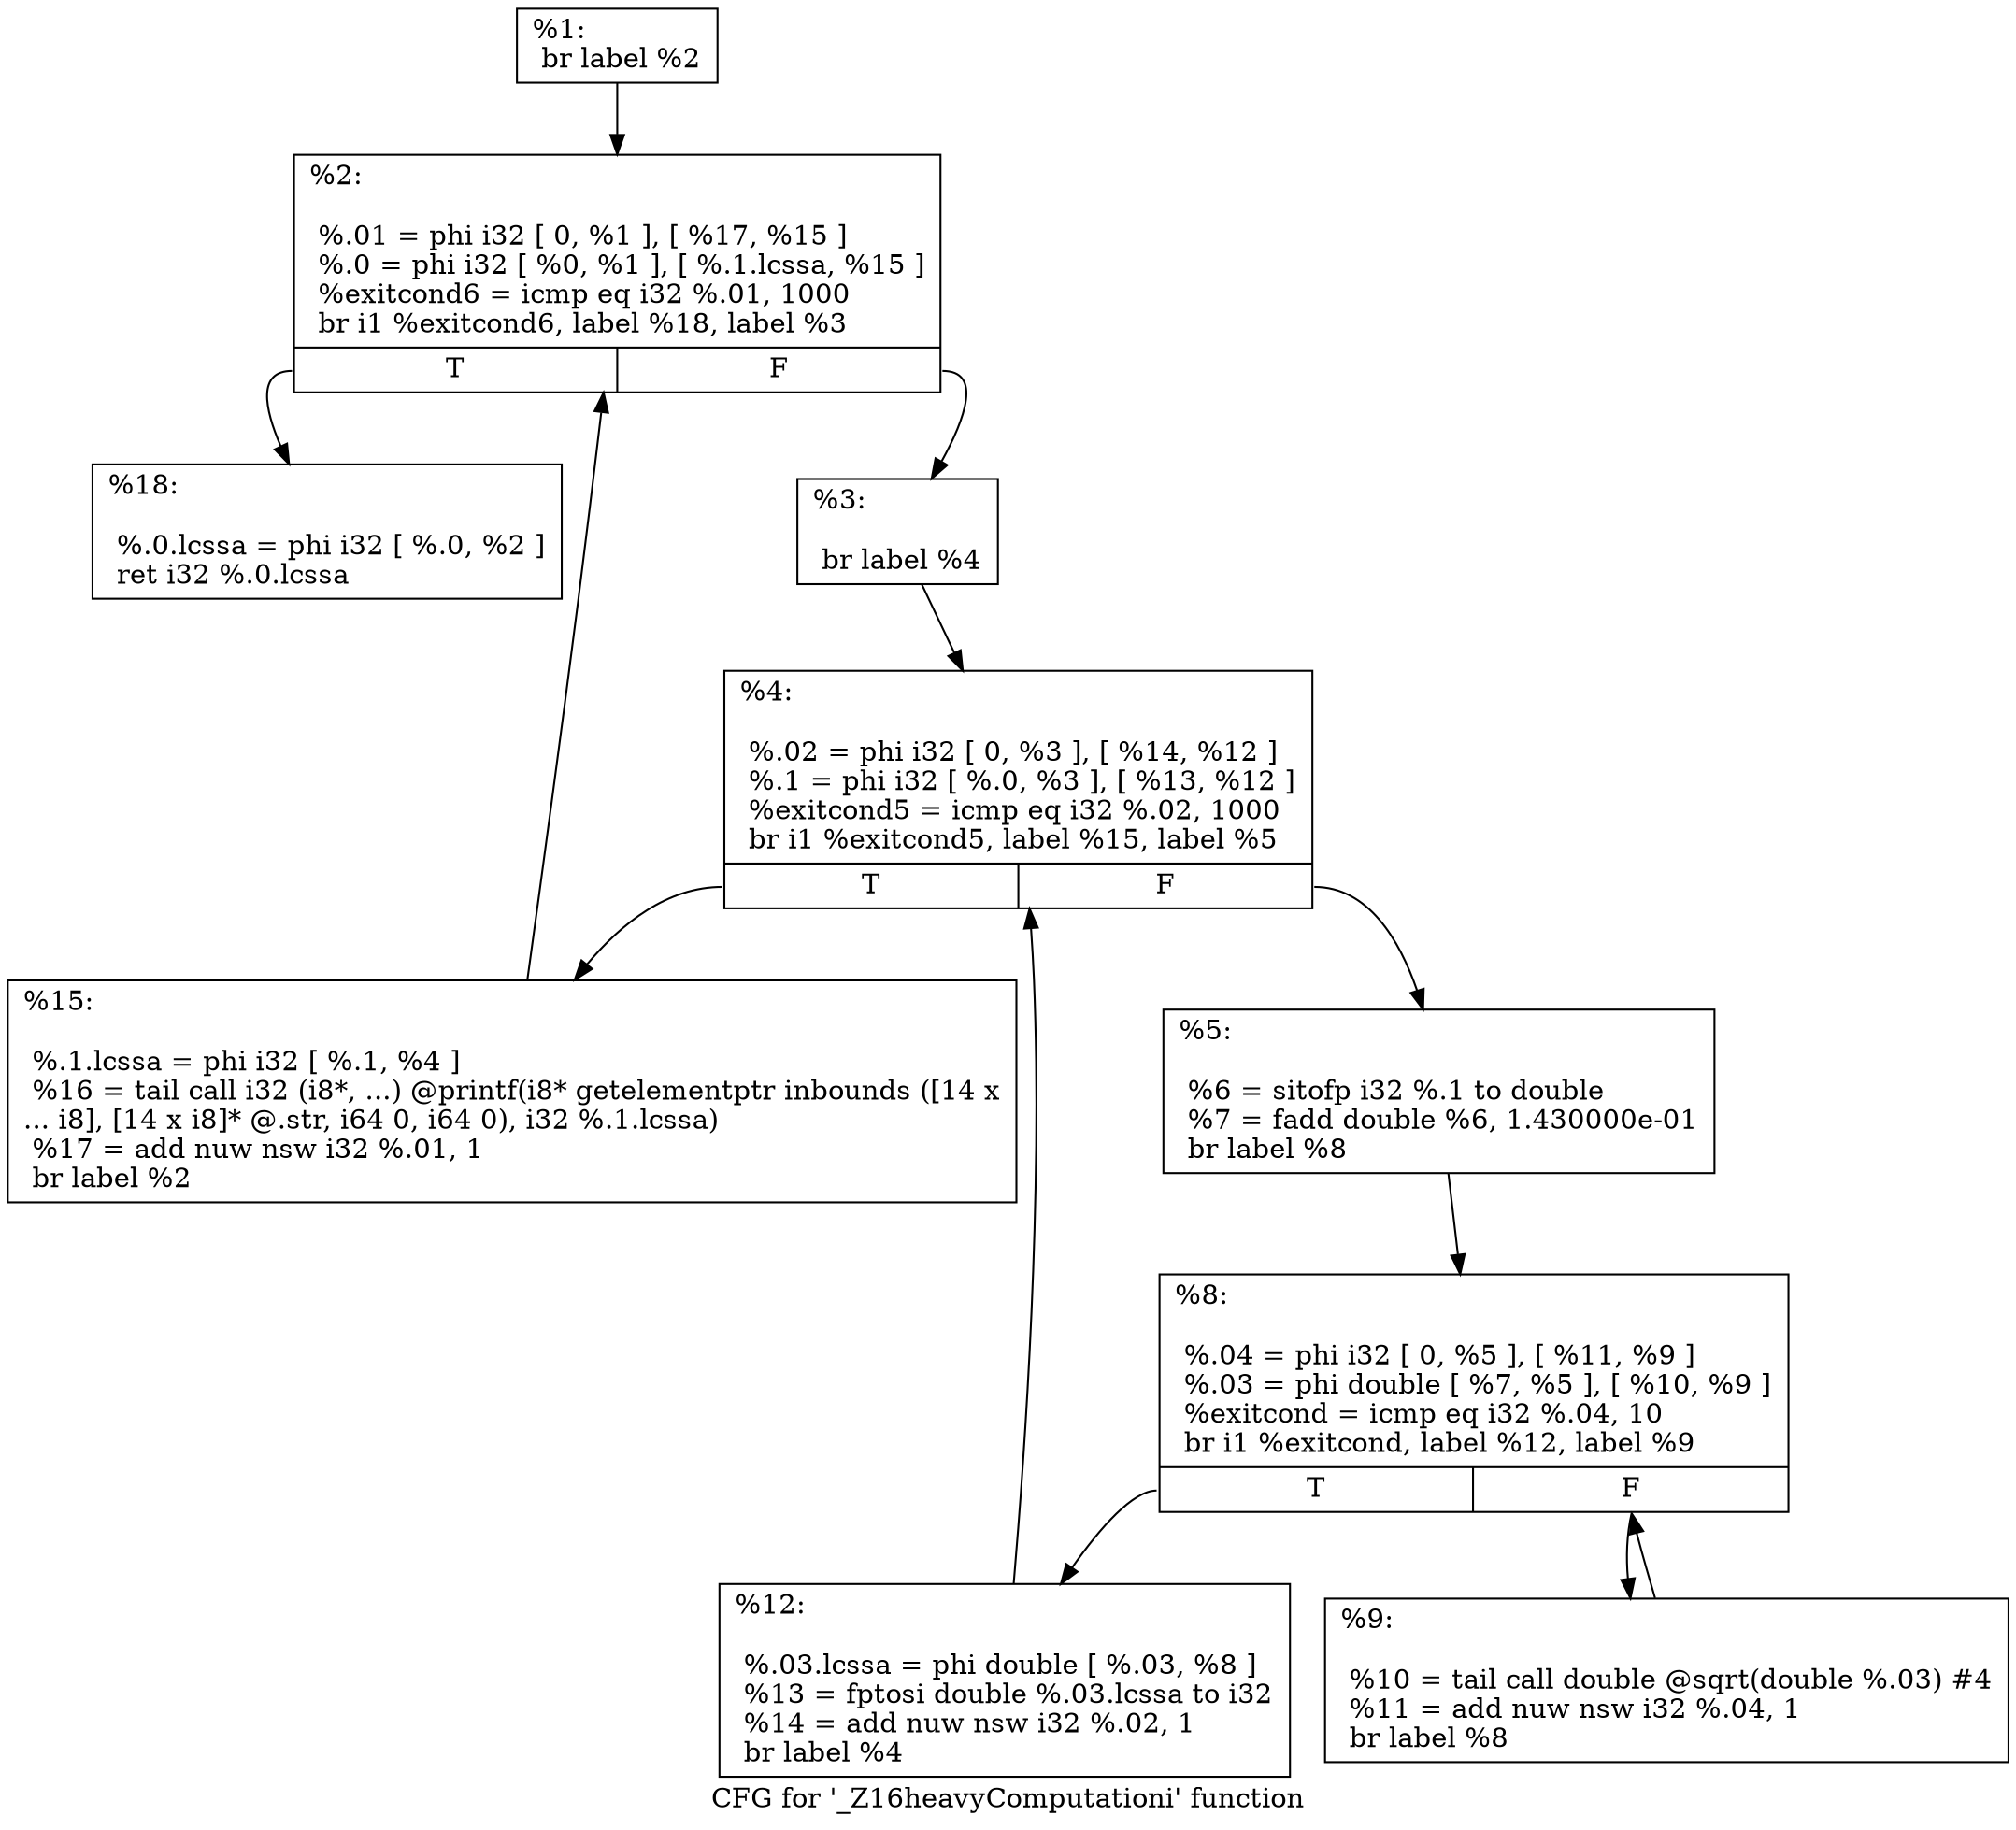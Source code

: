 digraph "CFG for '_Z16heavyComputationi' function" {
	label="CFG for '_Z16heavyComputationi' function";

	Node0x3799540 [shape=record,label="{%1:\l  br label %2\l}"];
	Node0x3799540 -> Node0x379eab0;
	Node0x379eab0 [shape=record,label="{%2:\l\l  %.01 = phi i32 [ 0, %1 ], [ %17, %15 ]\l  %.0 = phi i32 [ %0, %1 ], [ %.1.lcssa, %15 ]\l  %exitcond6 = icmp eq i32 %.01, 1000\l  br i1 %exitcond6, label %18, label %3\l|{<s0>T|<s1>F}}"];
	Node0x379eab0:s0 -> Node0x379b7a0;
	Node0x379eab0:s1 -> Node0x379eb00;
	Node0x379eb00 [shape=record,label="{%3:\l\l  br label %4\l}"];
	Node0x379eb00 -> Node0x379bf10;
	Node0x379bf10 [shape=record,label="{%4:\l\l  %.02 = phi i32 [ 0, %3 ], [ %14, %12 ]\l  %.1 = phi i32 [ %.0, %3 ], [ %13, %12 ]\l  %exitcond5 = icmp eq i32 %.02, 1000\l  br i1 %exitcond5, label %15, label %5\l|{<s0>T|<s1>F}}"];
	Node0x379bf10:s0 -> Node0x379c0a0;
	Node0x379bf10:s1 -> Node0x379bf60;
	Node0x379bf60 [shape=record,label="{%5:\l\l  %6 = sitofp i32 %.1 to double\l  %7 = fadd double %6, 1.430000e-01\l  br label %8\l}"];
	Node0x379bf60 -> Node0x379bfb0;
	Node0x379bfb0 [shape=record,label="{%8:\l\l  %.04 = phi i32 [ 0, %5 ], [ %11, %9 ]\l  %.03 = phi double [ %7, %5 ], [ %10, %9 ]\l  %exitcond = icmp eq i32 %.04, 10\l  br i1 %exitcond, label %12, label %9\l|{<s0>T|<s1>F}}"];
	Node0x379bfb0:s0 -> Node0x379c050;
	Node0x379bfb0:s1 -> Node0x379c000;
	Node0x379c000 [shape=record,label="{%9:\l\l  %10 = tail call double @sqrt(double %.03) #4\l  %11 = add nuw nsw i32 %.04, 1\l  br label %8\l}"];
	Node0x379c000 -> Node0x379bfb0;
	Node0x379c050 [shape=record,label="{%12:\l\l  %.03.lcssa = phi double [ %.03, %8 ]\l  %13 = fptosi double %.03.lcssa to i32\l  %14 = add nuw nsw i32 %.02, 1\l  br label %4\l}"];
	Node0x379c050 -> Node0x379bf10;
	Node0x379c0a0 [shape=record,label="{%15:\l\l  %.1.lcssa = phi i32 [ %.1, %4 ]\l  %16 = tail call i32 (i8*, ...) @printf(i8* getelementptr inbounds ([14 x\l... i8], [14 x i8]* @.str, i64 0, i64 0), i32 %.1.lcssa)\l  %17 = add nuw nsw i32 %.01, 1\l  br label %2\l}"];
	Node0x379c0a0 -> Node0x379eab0;
	Node0x379b7a0 [shape=record,label="{%18:\l\l  %.0.lcssa = phi i32 [ %.0, %2 ]\l  ret i32 %.0.lcssa\l}"];
}
